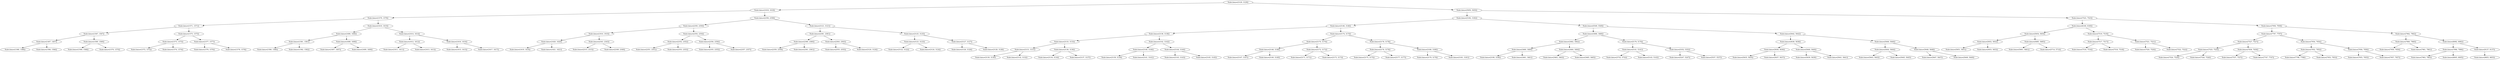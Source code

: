 digraph G{
1210070267 [label="Node{data=[3129, 3129]}"]
1210070267 -> 1102941897
1102941897 [label="Node{data=[1618, 1618]}"]
1102941897 -> 489712935
489712935 [label="Node{data=[1579, 1579]}"]
489712935 -> 1434106728
1434106728 [label="Node{data=[1571, 1571]}"]
1434106728 -> 481610448
481610448 [label="Node{data=[1567, 1567]}"]
481610448 -> 827511881
827511881 [label="Node{data=[1407, 1407]}"]
827511881 -> 798346769
798346769 [label="Node{data=[1368, 1368]}"]
827511881 -> 791974256
791974256 [label="Node{data=[1566, 1566]}"]
481610448 -> 367803404
367803404 [label="Node{data=[1569, 1569]}"]
367803404 -> 842748516
842748516 [label="Node{data=[1568, 1568]}"]
367803404 -> 861927284
861927284 [label="Node{data=[1570, 1570]}"]
1434106728 -> 946556798
946556798 [label="Node{data=[1575, 1575]}"]
946556798 -> 1276319779
1276319779 [label="Node{data=[1573, 1573]}"]
1276319779 -> 609471415
609471415 [label="Node{data=[1572, 1572]}"]
1276319779 -> 1761307678
1761307678 [label="Node{data=[1574, 1574]}"]
946556798 -> 176807616
176807616 [label="Node{data=[1577, 1577]}"]
176807616 -> 1586437554
1586437554 [label="Node{data=[1576, 1576]}"]
176807616 -> 1690004391
1690004391 [label="Node{data=[1578, 1578]}"]
489712935 -> 1460887730
1460887730 [label="Node{data=[1610, 1610]}"]
1460887730 -> 329829198
329829198 [label="Node{data=[1606, 1606]}"]
329829198 -> 904672772
904672772 [label="Node{data=[1581, 1581]}"]
904672772 -> 179672397
179672397 [label="Node{data=[1580, 1580]}"]
904672772 -> 1181708889
1181708889 [label="Node{data=[1582, 1582]}"]
329829198 -> 323494753
323494753 [label="Node{data=[1608, 1608]}"]
323494753 -> 1203792666
1203792666 [label="Node{data=[1607, 1607]}"]
323494753 -> 1635357010
1635357010 [label="Node{data=[1609, 1609]}"]
1460887730 -> 1547295390
1547295390 [label="Node{data=[1614, 1614]}"]
1547295390 -> 238598483
238598483 [label="Node{data=[1612, 1612]}"]
238598483 -> 1248103221
1248103221 [label="Node{data=[1611, 1611]}"]
238598483 -> 1731883050
1731883050 [label="Node{data=[1613, 1613]}"]
1547295390 -> 1975888761
1975888761 [label="Node{data=[1616, 1616]}"]
1975888761 -> 1048340147
1048340147 [label="Node{data=[1615, 1615]}"]
1975888761 -> 1345285994
1345285994 [label="Node{data=[1617, 1617]}"]
1102941897 -> 1688268389
1688268389 [label="Node{data=[2358, 2358]}"]
1688268389 -> 1021710315
1021710315 [label="Node{data=[2350, 2350]}"]
1021710315 -> 1643298618
1643298618 [label="Node{data=[1910, 1910]}"]
1643298618 -> 1242421329
1242421329 [label="Node{data=[1620, 1620]}"]
1242421329 -> 691918003
691918003 [label="Node{data=[1619, 1619]}"]
1242421329 -> 631775016
631775016 [label="Node{data=[1621, 1621]}"]
1643298618 -> 1364688840
1364688840 [label="Node{data=[2343, 2343]}"]
1364688840 -> 1966930659
1966930659 [label="Node{data=[2315, 2315]}"]
1364688840 -> 845357243
845357243 [label="Node{data=[2349, 2349]}"]
1021710315 -> 1465333888
1465333888 [label="Node{data=[2354, 2354]}"]
1465333888 -> 1033155741
1033155741 [label="Node{data=[2352, 2352]}"]
1033155741 -> 804104750
804104750 [label="Node{data=[2351, 2351]}"]
1033155741 -> 69218704
69218704 [label="Node{data=[2353, 2353]}"]
1465333888 -> 1792903852
1792903852 [label="Node{data=[2356, 2356]}"]
1792903852 -> 1928723254
1928723254 [label="Node{data=[2355, 2355]}"]
1792903852 -> 806060956
806060956 [label="Node{data=[2357, 2357]}"]
1688268389 -> 891455676
891455676 [label="Node{data=[3121, 3121]}"]
891455676 -> 866970718
866970718 [label="Node{data=[2381, 2381]}"]
866970718 -> 1860013398
1860013398 [label="Node{data=[2360, 2360]}"]
1860013398 -> 36107378
36107378 [label="Node{data=[2359, 2359]}"]
1860013398 -> 593554402
593554402 [label="Node{data=[2361, 2361]}"]
866970718 -> 2012884428
2012884428 [label="Node{data=[2563, 2563]}"]
2012884428 -> 1976547672
1976547672 [label="Node{data=[2555, 2555]}"]
2012884428 -> 1090475767
1090475767 [label="Node{data=[3120, 3120]}"]
891455676 -> 1684310769
1684310769 [label="Node{data=[3125, 3125]}"]
1684310769 -> 1121345532
1121345532 [label="Node{data=[3123, 3123]}"]
1121345532 -> 1255877511
1255877511 [label="Node{data=[3122, 3122]}"]
1121345532 -> 1890157765
1890157765 [label="Node{data=[3124, 3124]}"]
1684310769 -> 819641123
819641123 [label="Node{data=[3127, 3127]}"]
819641123 -> 1073949563
1073949563 [label="Node{data=[3126, 3126]}"]
819641123 -> 1394059247
1394059247 [label="Node{data=[3128, 3128]}"]
1210070267 -> 1873055460
1873055460 [label="Node{data=[5650, 5650]}"]
1873055460 -> 172106640
172106640 [label="Node{data=[3182, 3182]}"]
172106640 -> 1405327696
1405327696 [label="Node{data=[3146, 3146]}"]
1405327696 -> 1023763480
1023763480 [label="Node{data=[3138, 3138]}"]
1023763480 -> 1990004466
1990004466 [label="Node{data=[3133, 3133]}"]
1990004466 -> 1834544402
1834544402 [label="Node{data=[3131, 3131]}"]
1834544402 -> 572453104
572453104 [label="Node{data=[3130, 3130]}"]
1834544402 -> 883782927
883782927 [label="Node{data=[3132, 3132]}"]
1990004466 -> 710481910
710481910 [label="Node{data=[3136, 3136]}"]
710481910 -> 12799954
12799954 [label="Node{data=[3134, 3134]}"]
710481910 -> 1435477578
1435477578 [label="Node{data=[3137, 3137]}"]
1023763480 -> 173389049
173389049 [label="Node{data=[3142, 3142]}"]
173389049 -> 1758590178
1758590178 [label="Node{data=[3140, 3140]}"]
1758590178 -> 1920375797
1920375797 [label="Node{data=[3139, 3139]}"]
1758590178 -> 1516494343
1516494343 [label="Node{data=[3141, 3141]}"]
173389049 -> 2100710350
2100710350 [label="Node{data=[3144, 3144]}"]
2100710350 -> 447207022
447207022 [label="Node{data=[3143, 3143]}"]
2100710350 -> 1556635644
1556635644 [label="Node{data=[3145, 3145]}"]
1405327696 -> 413081988
413081988 [label="Node{data=[3174, 3174]}"]
413081988 -> 1463312738
1463312738 [label="Node{data=[3170, 3170]}"]
1463312738 -> 1938348365
1938348365 [label="Node{data=[3148, 3148]}"]
1938348365 -> 1839288191
1839288191 [label="Node{data=[3147, 3147]}"]
1938348365 -> 206815310
206815310 [label="Node{data=[3149, 3149]}"]
1463312738 -> 418681815
418681815 [label="Node{data=[3172, 3172]}"]
418681815 -> 755196725
755196725 [label="Node{data=[3171, 3171]}"]
418681815 -> 1245584221
1245584221 [label="Node{data=[3173, 3173]}"]
413081988 -> 1484649444
1484649444 [label="Node{data=[3178, 3178]}"]
1484649444 -> 1688975639
1688975639 [label="Node{data=[3176, 3176]}"]
1688975639 -> 1376220284
1376220284 [label="Node{data=[3175, 3175]}"]
1688975639 -> 1750690194
1750690194 [label="Node{data=[3177, 3177]}"]
1484649444 -> 1594639790
1594639790 [label="Node{data=[3180, 3180]}"]
1594639790 -> 1725312089
1725312089 [label="Node{data=[3179, 3179]}"]
1594639790 -> 253427819
253427819 [label="Node{data=[3181, 3181]}"]
172106640 -> 741211619
741211619 [label="Node{data=[5549, 5549]}"]
741211619 -> 288488701
288488701 [label="Node{data=[3466, 3466]}"]
288488701 -> 1188216422
1188216422 [label="Node{data=[3462, 3462]}"]
1188216422 -> 295560847
295560847 [label="Node{data=[3460, 3460]}"]
295560847 -> 1386009530
1386009530 [label="Node{data=[3190, 3190]}"]
295560847 -> 1280580352
1280580352 [label="Node{data=[3461, 3461]}"]
1188216422 -> 522632546
522632546 [label="Node{data=[3464, 3464]}"]
522632546 -> 1643219351
1643219351 [label="Node{data=[3463, 3463]}"]
522632546 -> 1430554384
1430554384 [label="Node{data=[3465, 3465]}"]
288488701 -> 958663331
958663331 [label="Node{data=[5176, 5176]}"]
958663331 -> 331574600
331574600 [label="Node{data=[5141, 5141]}"]
331574600 -> 2123621270
2123621270 [label="Node{data=[3732, 3732]}"]
331574600 -> 253658963
253658963 [label="Node{data=[5143, 5143]}"]
958663331 -> 376890625
376890625 [label="Node{data=[5352, 5352]}"]
376890625 -> 517432234
517432234 [label="Node{data=[5247, 5247]}"]
376890625 -> 2134490293
2134490293 [label="Node{data=[5537, 5537]}"]
741211619 -> 82216990
82216990 [label="Node{data=[5642, 5642]}"]
82216990 -> 622406510
622406510 [label="Node{data=[5638, 5638]}"]
622406510 -> 7788116
7788116 [label="Node{data=[5636, 5636]}"]
7788116 -> 840437499
840437499 [label="Node{data=[5635, 5635]}"]
7788116 -> 34526942
34526942 [label="Node{data=[5637, 5637]}"]
622406510 -> 1856036778
1856036778 [label="Node{data=[5640, 5640]}"]
1856036778 -> 1481793628
1481793628 [label="Node{data=[5639, 5639]}"]
1856036778 -> 718262907
718262907 [label="Node{data=[5641, 5641]}"]
82216990 -> 1585666522
1585666522 [label="Node{data=[5646, 5646]}"]
1585666522 -> 917930031
917930031 [label="Node{data=[5644, 5644]}"]
917930031 -> 2100123173
2100123173 [label="Node{data=[5643, 5643]}"]
917930031 -> 698687473
698687473 [label="Node{data=[5645, 5645]}"]
1585666522 -> 1840045718
1840045718 [label="Node{data=[5648, 5648]}"]
1840045718 -> 1872338164
1872338164 [label="Node{data=[5647, 5647]}"]
1840045718 -> 2022859612
2022859612 [label="Node{data=[5649, 5649]}"]
1873055460 -> 2043257128
2043257128 [label="Node{data=[7523, 7523]}"]
2043257128 -> 1922734313
1922734313 [label="Node{data=[6160, 6160]}"]
1922734313 -> 1372050546
1372050546 [label="Node{data=[5654, 5654]}"]
1372050546 -> 983881109
983881109 [label="Node{data=[5652, 5652]}"]
983881109 -> 240182024
240182024 [label="Node{data=[5651, 5651]}"]
983881109 -> 682328059
682328059 [label="Node{data=[5653, 5653]}"]
1372050546 -> 1201691352
1201691352 [label="Node{data=[5685, 5685]}"]
1201691352 -> 1530144708
1530144708 [label="Node{data=[5661, 5661]}"]
1201691352 -> 1383454473
1383454473 [label="Node{data=[5714, 5714]}"]
1922734313 -> 559037979
559037979 [label="Node{data=[7519, 7519]}"]
559037979 -> 1684129395
1684129395 [label="Node{data=[7517, 7517]}"]
1684129395 -> 504485692
504485692 [label="Node{data=[7516, 7516]}"]
1684129395 -> 1654691432
1654691432 [label="Node{data=[7518, 7518]}"]
559037979 -> 1379061441
1379061441 [label="Node{data=[7521, 7521]}"]
1379061441 -> 948623530
948623530 [label="Node{data=[7520, 7520]}"]
1379061441 -> 674382000
674382000 [label="Node{data=[7522, 7522]}"]
2043257128 -> 1321697288
1321697288 [label="Node{data=[7958, 7958]}"]
1321697288 -> 180820951
180820951 [label="Node{data=[7797, 7797]}"]
180820951 -> 1692847533
1692847533 [label="Node{data=[7527, 7527]}"]
1692847533 -> 1584080449
1584080449 [label="Node{data=[7525, 7525]}"]
1584080449 -> 744368708
744368708 [label="Node{data=[7524, 7524]}"]
1584080449 -> 519407035
519407035 [label="Node{data=[7526, 7526]}"]
1692847533 -> 1286383725
1286383725 [label="Node{data=[7636, 7636]}"]
1286383725 -> 1274201751
1274201751 [label="Node{data=[7537, 7537]}"]
1286383725 -> 379836839
379836839 [label="Node{data=[7747, 7747]}"]
180820951 -> 617172629
617172629 [label="Node{data=[7954, 7954]}"]
617172629 -> 227501473
227501473 [label="Node{data=[7952, 7952]}"]
227501473 -> 1343540473
1343540473 [label="Node{data=[7798, 7798]}"]
227501473 -> 1492277693
1492277693 [label="Node{data=[7953, 7953]}"]
617172629 -> 908134864
908134864 [label="Node{data=[7956, 7956]}"]
908134864 -> 1081458904
1081458904 [label="Node{data=[7955, 7955]}"]
908134864 -> 913354539
913354539 [label="Node{data=[7957, 7957]}"]
1321697288 -> 2089105385
2089105385 [label="Node{data=[7962, 7962]}"]
2089105385 -> 1121246752
1121246752 [label="Node{data=[7960, 7960]}"]
1121246752 -> 751412642
751412642 [label="Node{data=[7959, 7959]}"]
1121246752 -> 536043239
536043239 [label="Node{data=[7961, 7961]}"]
2089105385 -> 1251743887
1251743887 [label="Node{data=[8082, 8082]}"]
1251743887 -> 777906722
777906722 [label="Node{data=[7996, 7996]}"]
777906722 -> 1339600638
1339600638 [label="Node{data=[7963, 7963]}"]
777906722 -> 1247401348
1247401348 [label="Node{data=[8005, 8005]}"]
1251743887 -> 1621877792
1621877792 [label="Node{data=[9137, 9137]}"]
1621877792 -> 568725229
568725229 [label="Node{data=[9855, 9855]}"]
}